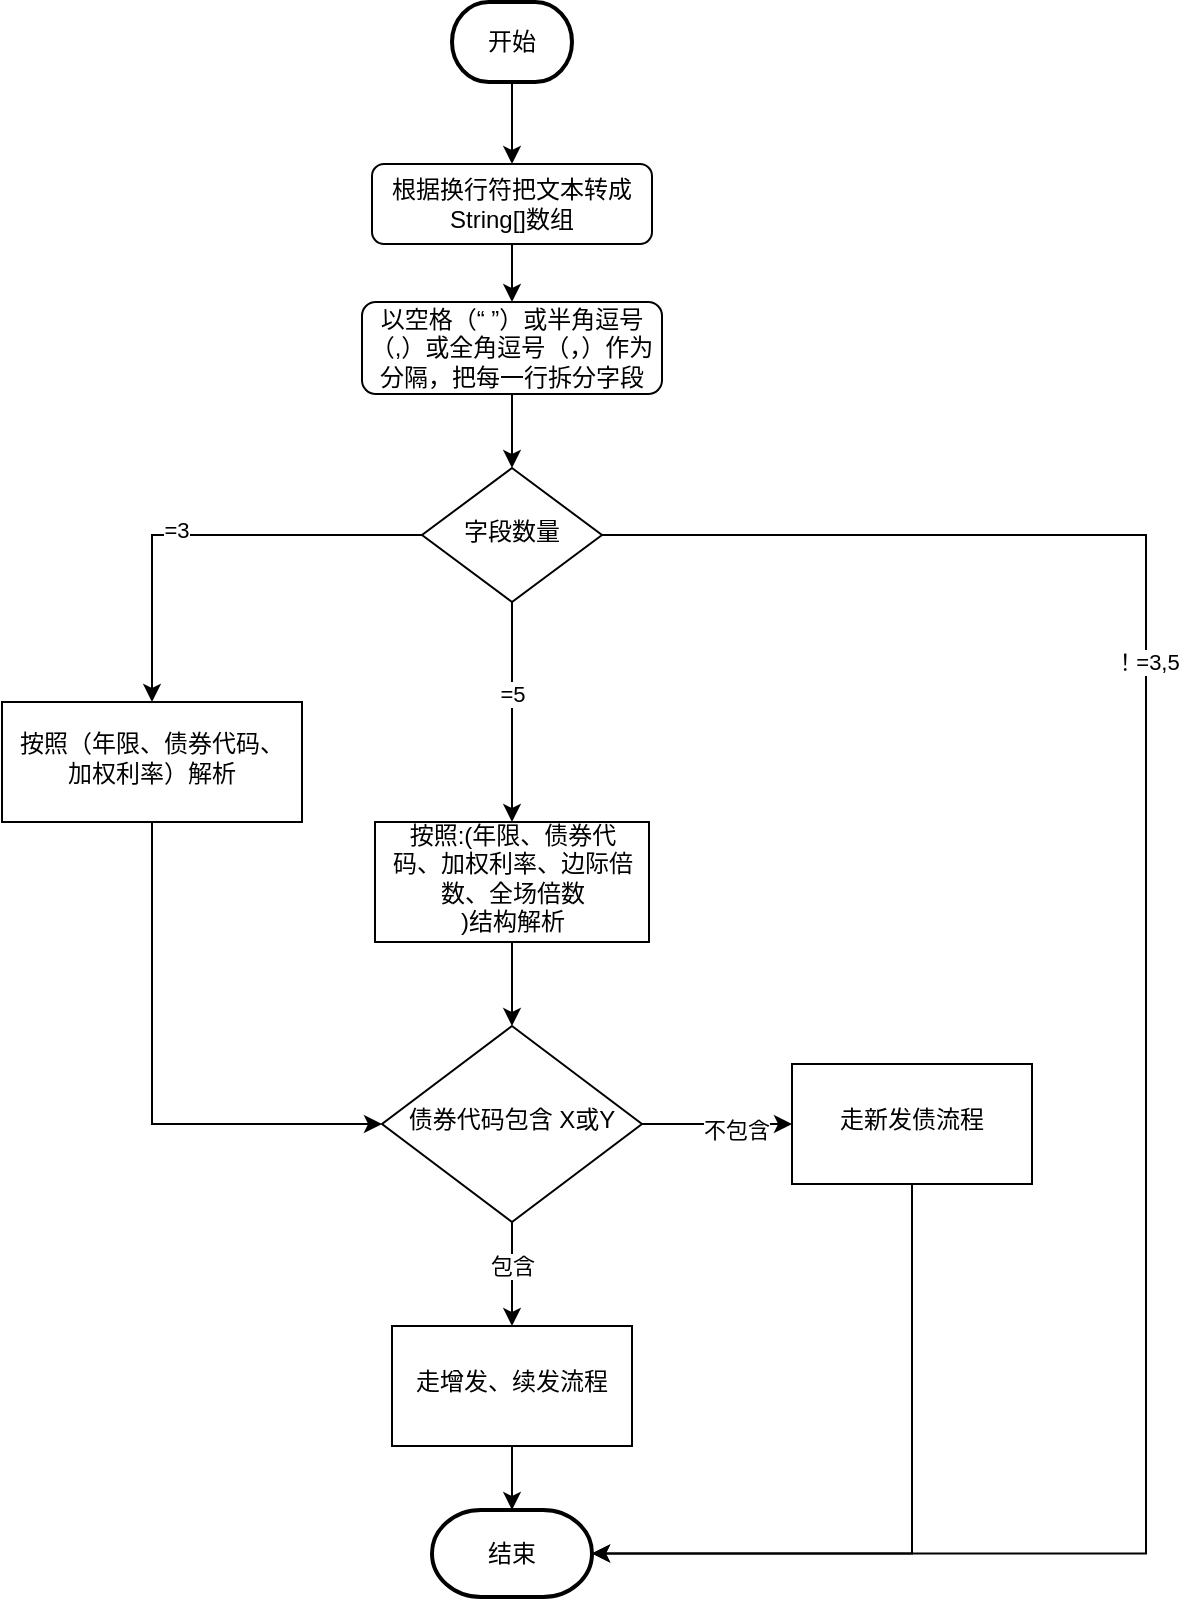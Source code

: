 <mxfile version="26.1.2">
  <diagram id="C5RBs43oDa-KdzZeNtuy" name="Page-1">
    <mxGraphModel dx="1426" dy="793" grid="1" gridSize="10" guides="1" tooltips="1" connect="1" arrows="1" fold="1" page="1" pageScale="1" pageWidth="827" pageHeight="1169" math="0" shadow="0">
      <root>
        <mxCell id="WIyWlLk6GJQsqaUBKTNV-0" />
        <mxCell id="WIyWlLk6GJQsqaUBKTNV-1" parent="WIyWlLk6GJQsqaUBKTNV-0" />
        <mxCell id="cRZvE2xE962moGoyea8v-0" value="" style="edgeStyle=orthogonalEdgeStyle;rounded=0;orthogonalLoop=1;jettySize=auto;html=1;entryX=1;entryY=0.5;entryDx=0;entryDy=0;entryPerimeter=0;" edge="1" parent="WIyWlLk6GJQsqaUBKTNV-1" source="cRZvE2xE962moGoyea8v-6" target="cRZvE2xE962moGoyea8v-38">
          <mxGeometry relative="1" as="geometry">
            <mxPoint x="770" y="1080" as="targetPoint" />
            <Array as="points">
              <mxPoint x="780" y="307" />
              <mxPoint x="780" y="816" />
            </Array>
          </mxGeometry>
        </mxCell>
        <mxCell id="cRZvE2xE962moGoyea8v-44" value="！=3,5" style="edgeLabel;html=1;align=center;verticalAlign=middle;resizable=0;points=[];" vertex="1" connectable="0" parent="cRZvE2xE962moGoyea8v-0">
          <mxGeometry x="-0.368" relative="1" as="geometry">
            <mxPoint y="1" as="offset" />
          </mxGeometry>
        </mxCell>
        <mxCell id="cRZvE2xE962moGoyea8v-2" value="" style="edgeStyle=orthogonalEdgeStyle;rounded=0;orthogonalLoop=1;jettySize=auto;html=1;entryX=0.5;entryY=0;entryDx=0;entryDy=0;" edge="1" parent="WIyWlLk6GJQsqaUBKTNV-1" source="cRZvE2xE962moGoyea8v-6" target="cRZvE2xE962moGoyea8v-14">
          <mxGeometry relative="1" as="geometry">
            <mxPoint x="328" y="306.5" as="targetPoint" />
          </mxGeometry>
        </mxCell>
        <mxCell id="cRZvE2xE962moGoyea8v-3" value="=3" style="edgeLabel;html=1;align=center;verticalAlign=middle;resizable=0;points=[];" vertex="1" connectable="0" parent="cRZvE2xE962moGoyea8v-2">
          <mxGeometry x="0.125" y="-3" relative="1" as="geometry">
            <mxPoint as="offset" />
          </mxGeometry>
        </mxCell>
        <mxCell id="cRZvE2xE962moGoyea8v-4" value="" style="edgeStyle=orthogonalEdgeStyle;rounded=0;orthogonalLoop=1;jettySize=auto;html=1;entryX=0.5;entryY=0;entryDx=0;entryDy=0;" edge="1" parent="WIyWlLk6GJQsqaUBKTNV-1" source="cRZvE2xE962moGoyea8v-6" target="cRZvE2xE962moGoyea8v-28">
          <mxGeometry relative="1" as="geometry">
            <mxPoint x="463" y="413.5" as="targetPoint" />
          </mxGeometry>
        </mxCell>
        <mxCell id="cRZvE2xE962moGoyea8v-5" value="=5" style="edgeLabel;html=1;align=center;verticalAlign=middle;resizable=0;points=[];" vertex="1" connectable="0" parent="cRZvE2xE962moGoyea8v-4">
          <mxGeometry x="-0.166" relative="1" as="geometry">
            <mxPoint as="offset" />
          </mxGeometry>
        </mxCell>
        <mxCell id="cRZvE2xE962moGoyea8v-6" value="字段数量" style="rhombus;whiteSpace=wrap;html=1;shadow=0;fontFamily=Helvetica;fontSize=12;align=center;strokeWidth=1;spacing=6;spacingTop=-4;" vertex="1" parent="WIyWlLk6GJQsqaUBKTNV-1">
          <mxGeometry x="418" y="273" width="90" height="67" as="geometry" />
        </mxCell>
        <mxCell id="cRZvE2xE962moGoyea8v-7" value="" style="edgeStyle=orthogonalEdgeStyle;rounded=0;orthogonalLoop=1;jettySize=auto;html=1;" edge="1" parent="WIyWlLk6GJQsqaUBKTNV-1" source="cRZvE2xE962moGoyea8v-8" target="cRZvE2xE962moGoyea8v-10">
          <mxGeometry relative="1" as="geometry" />
        </mxCell>
        <mxCell id="cRZvE2xE962moGoyea8v-8" value="开始" style="strokeWidth=2;html=1;shape=mxgraph.flowchart.terminator;whiteSpace=wrap;" vertex="1" parent="WIyWlLk6GJQsqaUBKTNV-1">
          <mxGeometry x="433" y="40" width="60" height="40" as="geometry" />
        </mxCell>
        <mxCell id="cRZvE2xE962moGoyea8v-9" value="" style="edgeStyle=orthogonalEdgeStyle;rounded=0;orthogonalLoop=1;jettySize=auto;html=1;" edge="1" parent="WIyWlLk6GJQsqaUBKTNV-1" source="cRZvE2xE962moGoyea8v-10" target="cRZvE2xE962moGoyea8v-12">
          <mxGeometry relative="1" as="geometry" />
        </mxCell>
        <mxCell id="cRZvE2xE962moGoyea8v-10" value="根据换行符把文本转成String[]数组" style="rounded=1;whiteSpace=wrap;html=1;fontSize=12;glass=0;strokeWidth=1;shadow=0;" vertex="1" parent="WIyWlLk6GJQsqaUBKTNV-1">
          <mxGeometry x="393" y="121" width="140" height="40" as="geometry" />
        </mxCell>
        <mxCell id="cRZvE2xE962moGoyea8v-11" value="" style="edgeStyle=orthogonalEdgeStyle;rounded=0;orthogonalLoop=1;jettySize=auto;html=1;" edge="1" parent="WIyWlLk6GJQsqaUBKTNV-1" source="cRZvE2xE962moGoyea8v-12" target="cRZvE2xE962moGoyea8v-6">
          <mxGeometry relative="1" as="geometry" />
        </mxCell>
        <mxCell id="cRZvE2xE962moGoyea8v-12" value="&lt;div data-docx-has-block-data=&quot;false&quot; data-lark-html-role=&quot;root&quot; data-page-id=&quot;Aed7douATo9B6cx0R7Rc3emsnXd&quot;&gt;&lt;div class=&quot;old-record-id-WZW5dhf2ooNl1qxLG0lcdsG0n3e&quot;&gt;以空格（“ ”）或半角逗号（,）或全角逗号（，）作为分隔，把每一行拆分字段&lt;/div&gt;&lt;/div&gt;&lt;span class=&quot;lark-record-clipboard&quot; data-lark-record-format=&quot;docx/text&quot; data-lark-record-data=&quot;{&amp;quot;rootId&amp;quot;:&amp;quot;Aed7douATo9B6cx0R7Rc3emsnXd&amp;quot;,&amp;quot;text&amp;quot;:{&amp;quot;initialAttributedTexts&amp;quot;:{&amp;quot;text&amp;quot;:{&amp;quot;0&amp;quot;:&amp;quot;以空格（“ ”）或半角逗号（,）或全角逗号（，）作为分隔，拆分元素&amp;quot;},&amp;quot;attribs&amp;quot;:{&amp;quot;0&amp;quot;:&amp;quot;*0+x&amp;quot;}},&amp;quot;apool&amp;quot;:{&amp;quot;numToAttrib&amp;quot;:{&amp;quot;0&amp;quot;:[&amp;quot;author&amp;quot;,&amp;quot;7403194829083705347&amp;quot;]},&amp;quot;nextNum&amp;quot;:1}},&amp;quot;type&amp;quot;:&amp;quot;text&amp;quot;,&amp;quot;referenceRecordMap&amp;quot;:{},&amp;quot;extra&amp;quot;:{&amp;quot;channel&amp;quot;:&amp;quot;saas&amp;quot;,&amp;quot;isEqualBlockSelection&amp;quot;:false,&amp;quot;pasteRandomId&amp;quot;:&amp;quot;011ff010-0866-426b-a94f-de44540d47f7&amp;quot;,&amp;quot;mention_page_title&amp;quot;:{},&amp;quot;external_mention_url&amp;quot;:{}},&amp;quot;isKeepQuoteContainer&amp;quot;:false,&amp;quot;isFromCode&amp;quot;:false,&amp;quot;selection&amp;quot;:[{&amp;quot;id&amp;quot;:1293,&amp;quot;type&amp;quot;:&amp;quot;text&amp;quot;,&amp;quot;selection&amp;quot;:{&amp;quot;start&amp;quot;:4,&amp;quot;end&amp;quot;:37},&amp;quot;recordId&amp;quot;:&amp;quot;WZW5dhf2ooNl1qxLG0lcdsG0n3e&amp;quot;}],&amp;quot;payloadMap&amp;quot;:{},&amp;quot;isCut&amp;quot;:false}&quot;&gt;&lt;/span&gt;" style="whiteSpace=wrap;html=1;rounded=1;glass=0;strokeWidth=1;shadow=0;" vertex="1" parent="WIyWlLk6GJQsqaUBKTNV-1">
          <mxGeometry x="388" y="190" width="150" height="46" as="geometry" />
        </mxCell>
        <mxCell id="cRZvE2xE962moGoyea8v-46" value="" style="edgeStyle=orthogonalEdgeStyle;rounded=0;orthogonalLoop=1;jettySize=auto;html=1;entryX=0;entryY=0.5;entryDx=0;entryDy=0;exitX=0.5;exitY=1;exitDx=0;exitDy=0;" edge="1" parent="WIyWlLk6GJQsqaUBKTNV-1" source="cRZvE2xE962moGoyea8v-14" target="cRZvE2xE962moGoyea8v-37">
          <mxGeometry relative="1" as="geometry">
            <mxPoint x="283" y="530" as="targetPoint" />
          </mxGeometry>
        </mxCell>
        <mxCell id="cRZvE2xE962moGoyea8v-14" value="&lt;font&gt;&lt;font&gt;&lt;font&gt;&lt;font&gt;按照（&lt;span style=&quot;background-color: transparent;&quot;&gt;年限、债券代码、加权利率&lt;/span&gt;&lt;/font&gt;&lt;font&gt;）解析&lt;/font&gt;&lt;/font&gt;&lt;/font&gt;&lt;br&gt;&lt;/font&gt;" style="whiteSpace=wrap;html=1;shadow=0;strokeWidth=1;spacing=6;spacingTop=-4;" vertex="1" parent="WIyWlLk6GJQsqaUBKTNV-1">
          <mxGeometry x="208" y="390" width="150" height="60" as="geometry" />
        </mxCell>
        <mxCell id="cRZvE2xE962moGoyea8v-27" value="" style="edgeStyle=orthogonalEdgeStyle;rounded=0;orthogonalLoop=1;jettySize=auto;html=1;entryX=0.5;entryY=0;entryDx=0;entryDy=0;" edge="1" parent="WIyWlLk6GJQsqaUBKTNV-1" source="cRZvE2xE962moGoyea8v-28" target="cRZvE2xE962moGoyea8v-37">
          <mxGeometry relative="1" as="geometry">
            <mxPoint x="463" y="650" as="targetPoint" />
          </mxGeometry>
        </mxCell>
        <mxCell id="cRZvE2xE962moGoyea8v-28" value="&lt;font&gt;按照:(&lt;/font&gt;&lt;span style=&quot;background-color: transparent;&quot;&gt;年限、债券代码、加权利率、边际倍数、全场倍数&lt;/span&gt;&lt;br&gt;&lt;span class=&quot;lark-record-clipboard&quot; data-lark-record-format=&quot;docx/text&quot; data-lark-record-data=&quot;{&amp;quot;rootId&amp;quot;:&amp;quot;Aed7douATo9B6cx0R7Rc3emsnXd&amp;quot;,&amp;quot;text&amp;quot;:{&amp;quot;initialAttributedTexts&amp;quot;:{&amp;quot;text&amp;quot;:{&amp;quot;0&amp;quot;:&amp;quot;年限、债券代码、加权利率、边际倍数、全场倍数&amp;quot;},&amp;quot;attribs&amp;quot;:{&amp;quot;0&amp;quot;:&amp;quot;*0+m&amp;quot;}},&amp;quot;apool&amp;quot;:{&amp;quot;numToAttrib&amp;quot;:{&amp;quot;0&amp;quot;:[&amp;quot;author&amp;quot;,&amp;quot;7403194829083705347&amp;quot;]},&amp;quot;nextNum&amp;quot;:1}},&amp;quot;type&amp;quot;:&amp;quot;text&amp;quot;,&amp;quot;referenceRecordMap&amp;quot;:{},&amp;quot;extra&amp;quot;:{&amp;quot;channel&amp;quot;:&amp;quot;saas&amp;quot;,&amp;quot;isEqualBlockSelection&amp;quot;:false,&amp;quot;pasteRandomId&amp;quot;:&amp;quot;116dd224-9e3d-4e98-ae17-5e01dd5c6781&amp;quot;,&amp;quot;mention_page_title&amp;quot;:{},&amp;quot;external_mention_url&amp;quot;:{}},&amp;quot;isKeepQuoteContainer&amp;quot;:false,&amp;quot;isFromCode&amp;quot;:false,&amp;quot;selection&amp;quot;:[{&amp;quot;id&amp;quot;:1310,&amp;quot;type&amp;quot;:&amp;quot;text&amp;quot;,&amp;quot;selection&amp;quot;:{&amp;quot;start&amp;quot;:5,&amp;quot;end&amp;quot;:27},&amp;quot;recordId&amp;quot;:&amp;quot;V9vXdZUH9oGomRxDQMucjXccnVf&amp;quot;}],&amp;quot;payloadMap&amp;quot;:{},&amp;quot;isCut&amp;quot;:false}&quot;&gt;&lt;/span&gt;&lt;font&gt;)结构解析&lt;/font&gt;" style="whiteSpace=wrap;html=1;shadow=0;strokeWidth=1;spacing=6;spacingTop=-4;" vertex="1" parent="WIyWlLk6GJQsqaUBKTNV-1">
          <mxGeometry x="394.5" y="450" width="137" height="60" as="geometry" />
        </mxCell>
        <mxCell id="cRZvE2xE962moGoyea8v-33" value="" style="edgeStyle=orthogonalEdgeStyle;rounded=0;orthogonalLoop=1;jettySize=auto;html=1;" edge="1" parent="WIyWlLk6GJQsqaUBKTNV-1" source="cRZvE2xE962moGoyea8v-37" target="cRZvE2xE962moGoyea8v-40">
          <mxGeometry relative="1" as="geometry" />
        </mxCell>
        <mxCell id="cRZvE2xE962moGoyea8v-34" value="包含" style="edgeLabel;html=1;align=center;verticalAlign=middle;resizable=0;points=[];" vertex="1" connectable="0" parent="cRZvE2xE962moGoyea8v-33">
          <mxGeometry x="-0.18" relative="1" as="geometry">
            <mxPoint as="offset" />
          </mxGeometry>
        </mxCell>
        <mxCell id="cRZvE2xE962moGoyea8v-35" value="" style="edgeStyle=orthogonalEdgeStyle;rounded=0;orthogonalLoop=1;jettySize=auto;html=1;" edge="1" parent="WIyWlLk6GJQsqaUBKTNV-1" source="cRZvE2xE962moGoyea8v-37" target="cRZvE2xE962moGoyea8v-42">
          <mxGeometry relative="1" as="geometry" />
        </mxCell>
        <mxCell id="cRZvE2xE962moGoyea8v-36" value="不包含" style="edgeLabel;html=1;align=center;verticalAlign=middle;resizable=0;points=[];" vertex="1" connectable="0" parent="cRZvE2xE962moGoyea8v-35">
          <mxGeometry x="0.247" y="-3" relative="1" as="geometry">
            <mxPoint as="offset" />
          </mxGeometry>
        </mxCell>
        <mxCell id="cRZvE2xE962moGoyea8v-37" value="债券代码包含 X或Y" style="rhombus;whiteSpace=wrap;html=1;shadow=0;strokeWidth=1;spacing=6;spacingTop=-4;" vertex="1" parent="WIyWlLk6GJQsqaUBKTNV-1">
          <mxGeometry x="398" y="552" width="130" height="98" as="geometry" />
        </mxCell>
        <mxCell id="cRZvE2xE962moGoyea8v-38" value="结束" style="strokeWidth=2;html=1;shape=mxgraph.flowchart.terminator;whiteSpace=wrap;" vertex="1" parent="WIyWlLk6GJQsqaUBKTNV-1">
          <mxGeometry x="423" y="794" width="80" height="43.5" as="geometry" />
        </mxCell>
        <mxCell id="cRZvE2xE962moGoyea8v-39" value="" style="edgeStyle=orthogonalEdgeStyle;rounded=0;orthogonalLoop=1;jettySize=auto;html=1;" edge="1" parent="WIyWlLk6GJQsqaUBKTNV-1" source="cRZvE2xE962moGoyea8v-40" target="cRZvE2xE962moGoyea8v-38">
          <mxGeometry relative="1" as="geometry" />
        </mxCell>
        <mxCell id="cRZvE2xE962moGoyea8v-40" value="走增发、续发流程" style="whiteSpace=wrap;html=1;shadow=0;strokeWidth=1;spacing=6;spacingTop=-4;" vertex="1" parent="WIyWlLk6GJQsqaUBKTNV-1">
          <mxGeometry x="403" y="702" width="120" height="60" as="geometry" />
        </mxCell>
        <mxCell id="cRZvE2xE962moGoyea8v-41" value="" style="edgeStyle=orthogonalEdgeStyle;rounded=0;orthogonalLoop=1;jettySize=auto;html=1;entryX=1;entryY=0.5;entryDx=0;entryDy=0;entryPerimeter=0;exitX=0.5;exitY=1;exitDx=0;exitDy=0;" edge="1" parent="WIyWlLk6GJQsqaUBKTNV-1" source="cRZvE2xE962moGoyea8v-42" target="cRZvE2xE962moGoyea8v-38">
          <mxGeometry relative="1" as="geometry">
            <mxPoint x="663" y="782" as="targetPoint" />
          </mxGeometry>
        </mxCell>
        <mxCell id="cRZvE2xE962moGoyea8v-42" value="走新发债流程" style="whiteSpace=wrap;html=1;shadow=0;strokeWidth=1;spacing=6;spacingTop=-4;" vertex="1" parent="WIyWlLk6GJQsqaUBKTNV-1">
          <mxGeometry x="603" y="571" width="120" height="60" as="geometry" />
        </mxCell>
      </root>
    </mxGraphModel>
  </diagram>
</mxfile>
